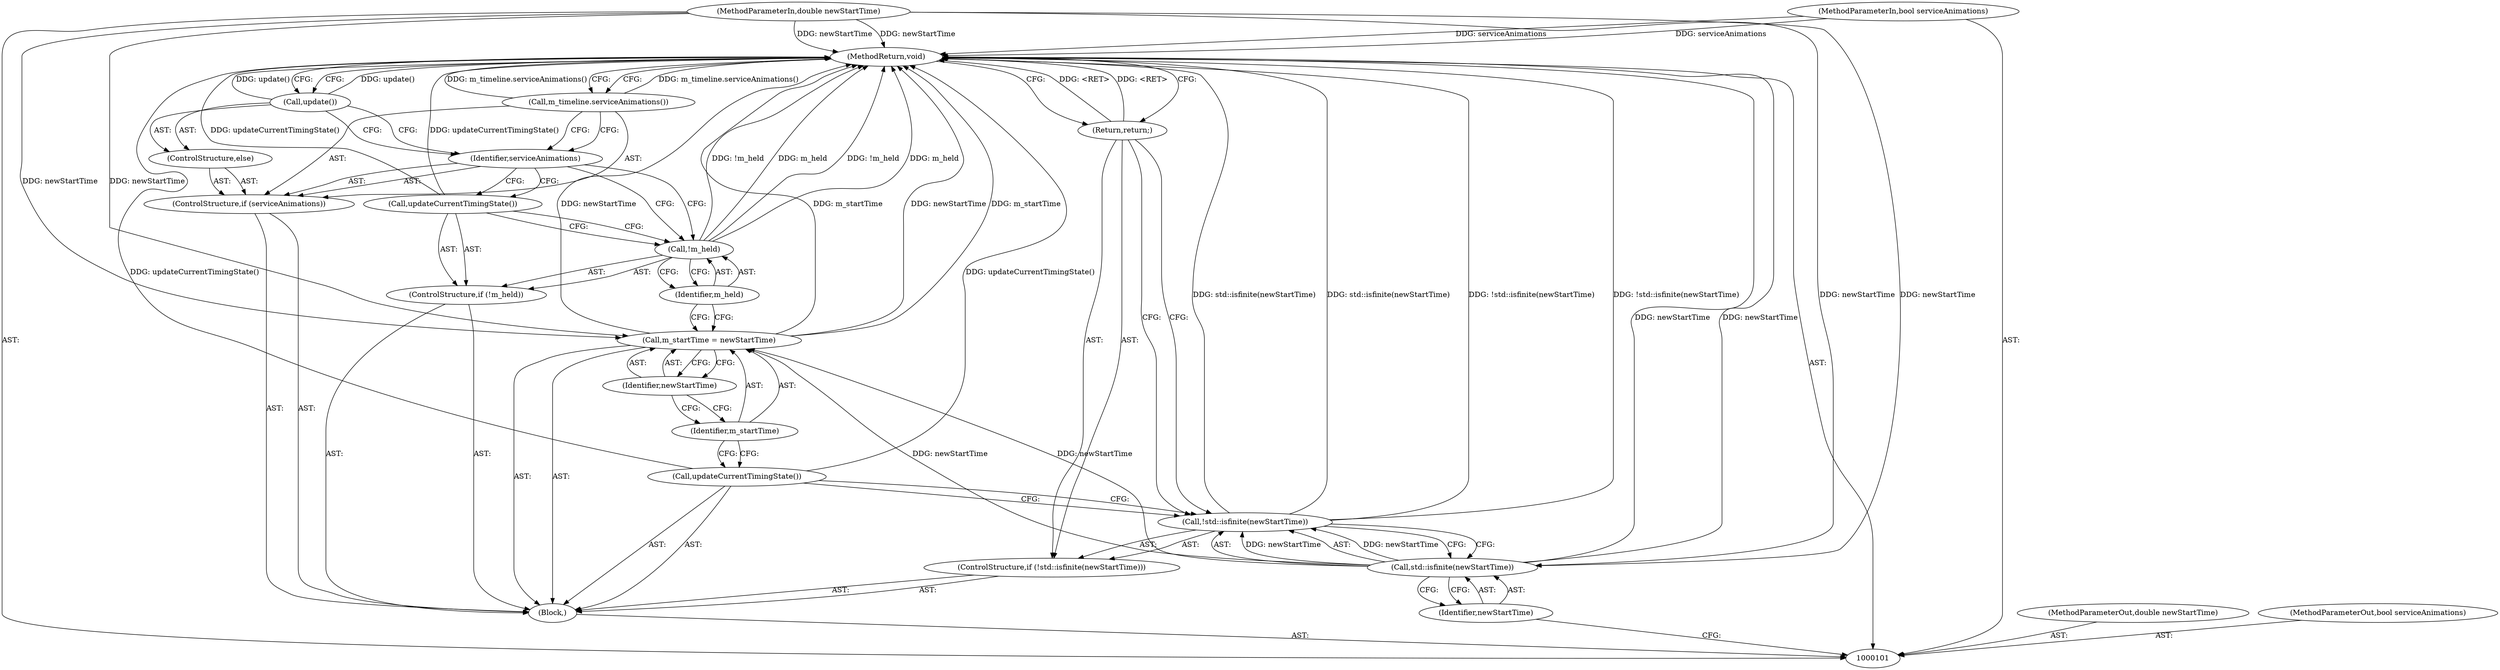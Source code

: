 digraph "0_Chrome_75f1a0ebf09d110642f19dd4e389004e949a7828_0" {
"1000118" [label="(ControlStructure,if (serviceAnimations))"];
"1000119" [label="(Identifier,serviceAnimations)"];
"1000120" [label="(Call,m_timeline.serviceAnimations())"];
"1000121" [label="(ControlStructure,else)"];
"1000122" [label="(Call,update())"];
"1000123" [label="(MethodReturn,void)"];
"1000102" [label="(MethodParameterIn,double newStartTime)"];
"1000151" [label="(MethodParameterOut,double newStartTime)"];
"1000103" [label="(MethodParameterIn,bool serviceAnimations)"];
"1000152" [label="(MethodParameterOut,bool serviceAnimations)"];
"1000104" [label="(Block,)"];
"1000107" [label="(Call,std::isfinite(newStartTime))"];
"1000108" [label="(Identifier,newStartTime)"];
"1000105" [label="(ControlStructure,if (!std::isfinite(newStartTime)))"];
"1000106" [label="(Call,!std::isfinite(newStartTime))"];
"1000109" [label="(Return,return;)"];
"1000110" [label="(Call,updateCurrentTimingState())"];
"1000113" [label="(Identifier,newStartTime)"];
"1000111" [label="(Call,m_startTime = newStartTime)"];
"1000112" [label="(Identifier,m_startTime)"];
"1000116" [label="(Identifier,m_held)"];
"1000114" [label="(ControlStructure,if (!m_held))"];
"1000115" [label="(Call,!m_held)"];
"1000117" [label="(Call,updateCurrentTimingState())"];
"1000118" -> "1000104"  [label="AST: "];
"1000119" -> "1000118"  [label="AST: "];
"1000120" -> "1000118"  [label="AST: "];
"1000121" -> "1000118"  [label="AST: "];
"1000119" -> "1000118"  [label="AST: "];
"1000119" -> "1000117"  [label="CFG: "];
"1000119" -> "1000115"  [label="CFG: "];
"1000120" -> "1000119"  [label="CFG: "];
"1000122" -> "1000119"  [label="CFG: "];
"1000120" -> "1000118"  [label="AST: "];
"1000120" -> "1000119"  [label="CFG: "];
"1000123" -> "1000120"  [label="CFG: "];
"1000120" -> "1000123"  [label="DDG: m_timeline.serviceAnimations()"];
"1000121" -> "1000118"  [label="AST: "];
"1000122" -> "1000121"  [label="AST: "];
"1000122" -> "1000121"  [label="AST: "];
"1000122" -> "1000119"  [label="CFG: "];
"1000123" -> "1000122"  [label="CFG: "];
"1000122" -> "1000123"  [label="DDG: update()"];
"1000123" -> "1000101"  [label="AST: "];
"1000123" -> "1000109"  [label="CFG: "];
"1000123" -> "1000120"  [label="CFG: "];
"1000123" -> "1000122"  [label="CFG: "];
"1000109" -> "1000123"  [label="DDG: <RET>"];
"1000117" -> "1000123"  [label="DDG: updateCurrentTimingState()"];
"1000107" -> "1000123"  [label="DDG: newStartTime"];
"1000106" -> "1000123"  [label="DDG: std::isfinite(newStartTime)"];
"1000106" -> "1000123"  [label="DDG: !std::isfinite(newStartTime)"];
"1000103" -> "1000123"  [label="DDG: serviceAnimations"];
"1000115" -> "1000123"  [label="DDG: !m_held"];
"1000115" -> "1000123"  [label="DDG: m_held"];
"1000122" -> "1000123"  [label="DDG: update()"];
"1000102" -> "1000123"  [label="DDG: newStartTime"];
"1000111" -> "1000123"  [label="DDG: m_startTime"];
"1000111" -> "1000123"  [label="DDG: newStartTime"];
"1000110" -> "1000123"  [label="DDG: updateCurrentTimingState()"];
"1000120" -> "1000123"  [label="DDG: m_timeline.serviceAnimations()"];
"1000102" -> "1000101"  [label="AST: "];
"1000102" -> "1000123"  [label="DDG: newStartTime"];
"1000102" -> "1000107"  [label="DDG: newStartTime"];
"1000102" -> "1000111"  [label="DDG: newStartTime"];
"1000151" -> "1000101"  [label="AST: "];
"1000103" -> "1000101"  [label="AST: "];
"1000103" -> "1000123"  [label="DDG: serviceAnimations"];
"1000152" -> "1000101"  [label="AST: "];
"1000104" -> "1000101"  [label="AST: "];
"1000105" -> "1000104"  [label="AST: "];
"1000110" -> "1000104"  [label="AST: "];
"1000111" -> "1000104"  [label="AST: "];
"1000114" -> "1000104"  [label="AST: "];
"1000118" -> "1000104"  [label="AST: "];
"1000107" -> "1000106"  [label="AST: "];
"1000107" -> "1000108"  [label="CFG: "];
"1000108" -> "1000107"  [label="AST: "];
"1000106" -> "1000107"  [label="CFG: "];
"1000107" -> "1000123"  [label="DDG: newStartTime"];
"1000107" -> "1000106"  [label="DDG: newStartTime"];
"1000102" -> "1000107"  [label="DDG: newStartTime"];
"1000107" -> "1000111"  [label="DDG: newStartTime"];
"1000108" -> "1000107"  [label="AST: "];
"1000108" -> "1000101"  [label="CFG: "];
"1000107" -> "1000108"  [label="CFG: "];
"1000105" -> "1000104"  [label="AST: "];
"1000106" -> "1000105"  [label="AST: "];
"1000109" -> "1000105"  [label="AST: "];
"1000106" -> "1000105"  [label="AST: "];
"1000106" -> "1000107"  [label="CFG: "];
"1000107" -> "1000106"  [label="AST: "];
"1000109" -> "1000106"  [label="CFG: "];
"1000110" -> "1000106"  [label="CFG: "];
"1000106" -> "1000123"  [label="DDG: std::isfinite(newStartTime)"];
"1000106" -> "1000123"  [label="DDG: !std::isfinite(newStartTime)"];
"1000107" -> "1000106"  [label="DDG: newStartTime"];
"1000109" -> "1000105"  [label="AST: "];
"1000109" -> "1000106"  [label="CFG: "];
"1000123" -> "1000109"  [label="CFG: "];
"1000109" -> "1000123"  [label="DDG: <RET>"];
"1000110" -> "1000104"  [label="AST: "];
"1000110" -> "1000106"  [label="CFG: "];
"1000112" -> "1000110"  [label="CFG: "];
"1000110" -> "1000123"  [label="DDG: updateCurrentTimingState()"];
"1000113" -> "1000111"  [label="AST: "];
"1000113" -> "1000112"  [label="CFG: "];
"1000111" -> "1000113"  [label="CFG: "];
"1000111" -> "1000104"  [label="AST: "];
"1000111" -> "1000113"  [label="CFG: "];
"1000112" -> "1000111"  [label="AST: "];
"1000113" -> "1000111"  [label="AST: "];
"1000116" -> "1000111"  [label="CFG: "];
"1000111" -> "1000123"  [label="DDG: m_startTime"];
"1000111" -> "1000123"  [label="DDG: newStartTime"];
"1000107" -> "1000111"  [label="DDG: newStartTime"];
"1000102" -> "1000111"  [label="DDG: newStartTime"];
"1000112" -> "1000111"  [label="AST: "];
"1000112" -> "1000110"  [label="CFG: "];
"1000113" -> "1000112"  [label="CFG: "];
"1000116" -> "1000115"  [label="AST: "];
"1000116" -> "1000111"  [label="CFG: "];
"1000115" -> "1000116"  [label="CFG: "];
"1000114" -> "1000104"  [label="AST: "];
"1000115" -> "1000114"  [label="AST: "];
"1000117" -> "1000114"  [label="AST: "];
"1000115" -> "1000114"  [label="AST: "];
"1000115" -> "1000116"  [label="CFG: "];
"1000116" -> "1000115"  [label="AST: "];
"1000117" -> "1000115"  [label="CFG: "];
"1000119" -> "1000115"  [label="CFG: "];
"1000115" -> "1000123"  [label="DDG: !m_held"];
"1000115" -> "1000123"  [label="DDG: m_held"];
"1000117" -> "1000114"  [label="AST: "];
"1000117" -> "1000115"  [label="CFG: "];
"1000119" -> "1000117"  [label="CFG: "];
"1000117" -> "1000123"  [label="DDG: updateCurrentTimingState()"];
}
